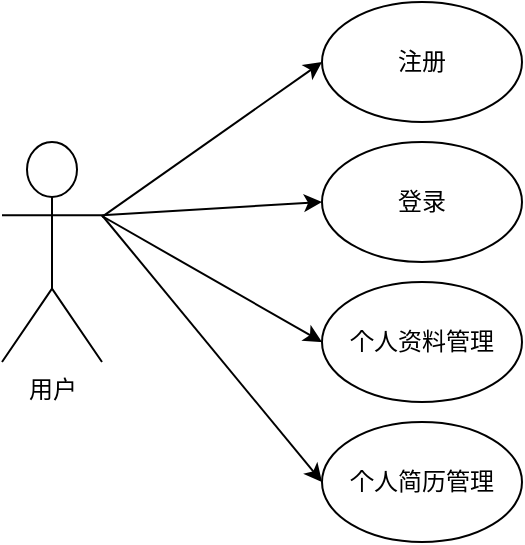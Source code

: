 <mxfile version="26.0.11">
  <diagram name="第 1 页" id="eySofgF7ZOKyRylWsDeY">
    <mxGraphModel dx="663" dy="513" grid="1" gridSize="10" guides="1" tooltips="1" connect="1" arrows="1" fold="1" page="1" pageScale="1" pageWidth="827" pageHeight="1169" math="0" shadow="0">
      <root>
        <mxCell id="0" />
        <mxCell id="1" parent="0" />
        <mxCell id="FPdoyIAYC0Cnsp7iroEr-6" style="rounded=0;orthogonalLoop=1;jettySize=auto;html=1;entryX=0;entryY=0.5;entryDx=0;entryDy=0;" edge="1" parent="1" source="FPdoyIAYC0Cnsp7iroEr-1" target="FPdoyIAYC0Cnsp7iroEr-2">
          <mxGeometry relative="1" as="geometry" />
        </mxCell>
        <mxCell id="FPdoyIAYC0Cnsp7iroEr-7" style="rounded=0;orthogonalLoop=1;jettySize=auto;html=1;exitX=1;exitY=0.333;exitDx=0;exitDy=0;exitPerimeter=0;entryX=0;entryY=0.5;entryDx=0;entryDy=0;" edge="1" parent="1" source="FPdoyIAYC0Cnsp7iroEr-1" target="FPdoyIAYC0Cnsp7iroEr-3">
          <mxGeometry relative="1" as="geometry" />
        </mxCell>
        <mxCell id="FPdoyIAYC0Cnsp7iroEr-8" style="rounded=0;orthogonalLoop=1;jettySize=auto;html=1;entryX=0;entryY=0.5;entryDx=0;entryDy=0;" edge="1" parent="1" target="FPdoyIAYC0Cnsp7iroEr-4">
          <mxGeometry relative="1" as="geometry">
            <mxPoint x="160" y="357" as="sourcePoint" />
          </mxGeometry>
        </mxCell>
        <mxCell id="FPdoyIAYC0Cnsp7iroEr-9" style="rounded=0;orthogonalLoop=1;jettySize=auto;html=1;exitX=1;exitY=0.333;exitDx=0;exitDy=0;exitPerimeter=0;entryX=0;entryY=0.5;entryDx=0;entryDy=0;" edge="1" parent="1" source="FPdoyIAYC0Cnsp7iroEr-1" target="FPdoyIAYC0Cnsp7iroEr-5">
          <mxGeometry relative="1" as="geometry" />
        </mxCell>
        <mxCell id="FPdoyIAYC0Cnsp7iroEr-1" value="用户" style="shape=umlActor;verticalLabelPosition=bottom;verticalAlign=top;html=1;outlineConnect=0;" vertex="1" parent="1">
          <mxGeometry x="110" y="320" width="50" height="110" as="geometry" />
        </mxCell>
        <mxCell id="FPdoyIAYC0Cnsp7iroEr-2" value="注册" style="ellipse;whiteSpace=wrap;html=1;" vertex="1" parent="1">
          <mxGeometry x="270" y="250" width="100" height="60" as="geometry" />
        </mxCell>
        <mxCell id="FPdoyIAYC0Cnsp7iroEr-3" value="登录" style="ellipse;whiteSpace=wrap;html=1;" vertex="1" parent="1">
          <mxGeometry x="270" y="320" width="100" height="60" as="geometry" />
        </mxCell>
        <mxCell id="FPdoyIAYC0Cnsp7iroEr-4" value="个人资料管理" style="ellipse;whiteSpace=wrap;html=1;" vertex="1" parent="1">
          <mxGeometry x="270" y="390" width="100" height="60" as="geometry" />
        </mxCell>
        <mxCell id="FPdoyIAYC0Cnsp7iroEr-5" value="个人简历管理" style="ellipse;whiteSpace=wrap;html=1;" vertex="1" parent="1">
          <mxGeometry x="270" y="460" width="100" height="60" as="geometry" />
        </mxCell>
      </root>
    </mxGraphModel>
  </diagram>
</mxfile>
